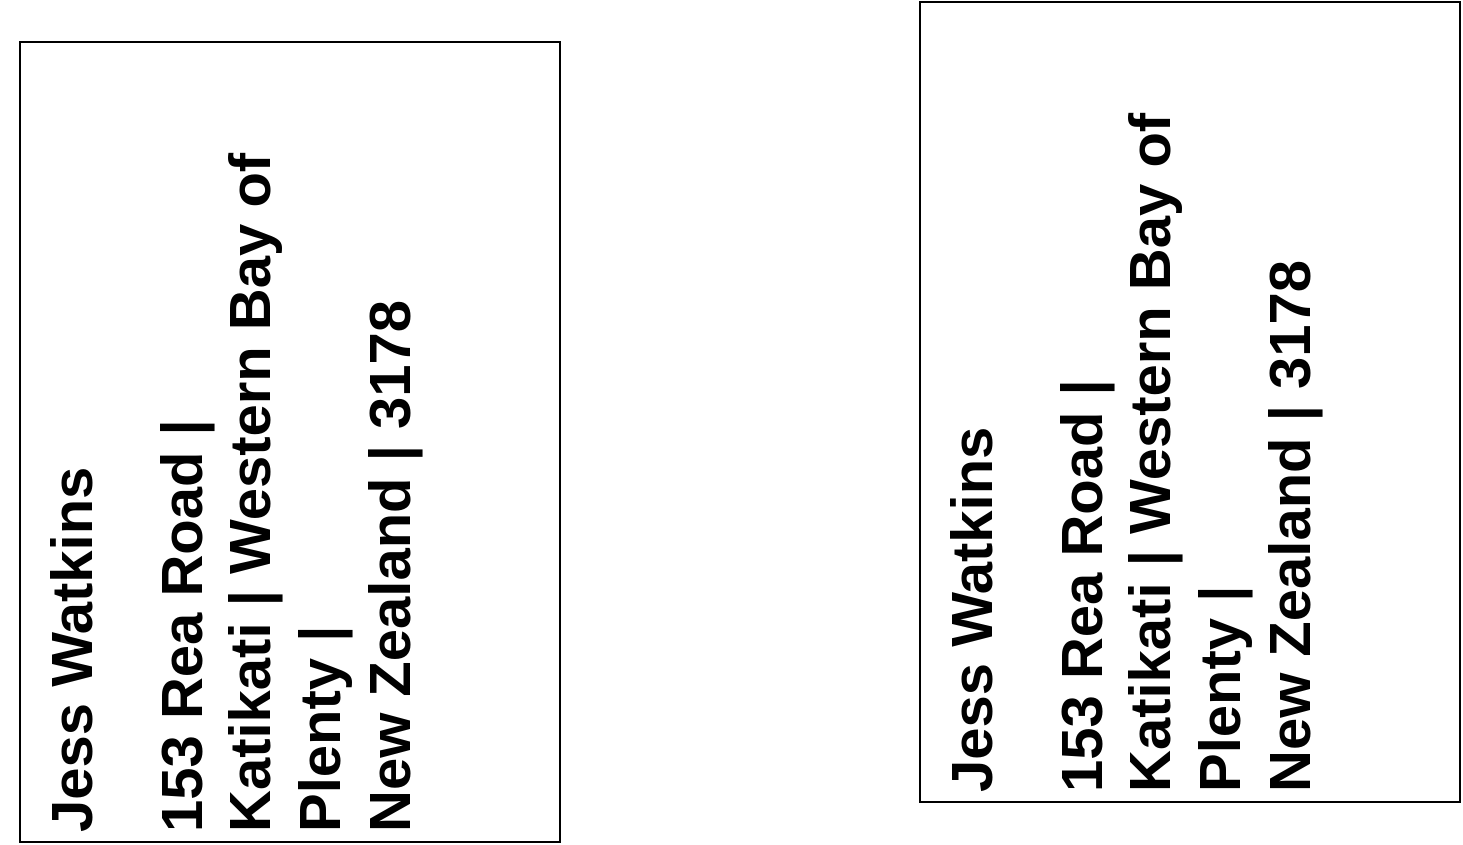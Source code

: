 <mxfile version="13.6.0" type="github">
  <diagram id="67PVDyOlpaedbYYK1ZbK" name="Page-1">
    <mxGraphModel dx="2031" dy="1064" grid="1" gridSize="10" guides="1" tooltips="1" connect="1" arrows="1" fold="1" page="1" pageScale="1" pageWidth="1169" pageHeight="1654" math="0" shadow="0">
      <root>
        <mxCell id="0" />
        <mxCell id="1" parent="0" />
        <mxCell id="znN0Xuhw2Y3bnjqDEa4c-1" value="&lt;h1 style=&quot;font-size: 29px&quot;&gt;&lt;font style=&quot;font-size: 29px&quot;&gt;Jess Watkins&lt;/font&gt;&lt;/h1&gt;&lt;div style=&quot;font-size: 29px&quot;&gt;&lt;div&gt;&lt;b&gt;&lt;font style=&quot;font-size: 29px&quot;&gt;153 Rea Road |&amp;nbsp;&lt;/font&gt;&lt;/b&gt;&lt;/div&gt;&lt;div&gt;&lt;b&gt;&lt;font style=&quot;font-size: 29px&quot;&gt;Katikati | Western Bay of Plenty |&amp;nbsp;&lt;/font&gt;&lt;/b&gt;&lt;/div&gt;&lt;div&gt;&lt;b&gt;&lt;font style=&quot;font-size: 29px&quot;&gt;New Zealand | 3178&lt;/font&gt;&lt;/b&gt;&lt;/div&gt;&lt;/div&gt;" style="text;html=1;fillColor=none;spacing=5;spacingTop=-20;whiteSpace=wrap;overflow=hidden;rounded=0;rotation=-90;strokeColor=#000000;" vertex="1" parent="1">
          <mxGeometry x="110" y="440" width="400" height="270" as="geometry" />
        </mxCell>
        <mxCell id="znN0Xuhw2Y3bnjqDEa4c-2" value="&lt;h1 style=&quot;font-size: 29px&quot;&gt;&lt;font style=&quot;font-size: 29px&quot;&gt;Jess Watkins&lt;/font&gt;&lt;/h1&gt;&lt;div style=&quot;font-size: 29px&quot;&gt;&lt;div&gt;&lt;b&gt;&lt;font style=&quot;font-size: 29px&quot;&gt;153 Rea Road |&amp;nbsp;&lt;/font&gt;&lt;/b&gt;&lt;/div&gt;&lt;div&gt;&lt;b&gt;&lt;font style=&quot;font-size: 29px&quot;&gt;Katikati | Western Bay of Plenty |&amp;nbsp;&lt;/font&gt;&lt;/b&gt;&lt;/div&gt;&lt;div&gt;&lt;b&gt;&lt;font style=&quot;font-size: 29px&quot;&gt;New Zealand | 3178&lt;/font&gt;&lt;/b&gt;&lt;/div&gt;&lt;/div&gt;" style="text;html=1;fillColor=none;spacing=5;spacingTop=-20;whiteSpace=wrap;overflow=hidden;rounded=0;rotation=-90;strokeColor=#000000;" vertex="1" parent="1">
          <mxGeometry x="560" y="420" width="400" height="270" as="geometry" />
        </mxCell>
      </root>
    </mxGraphModel>
  </diagram>
</mxfile>
